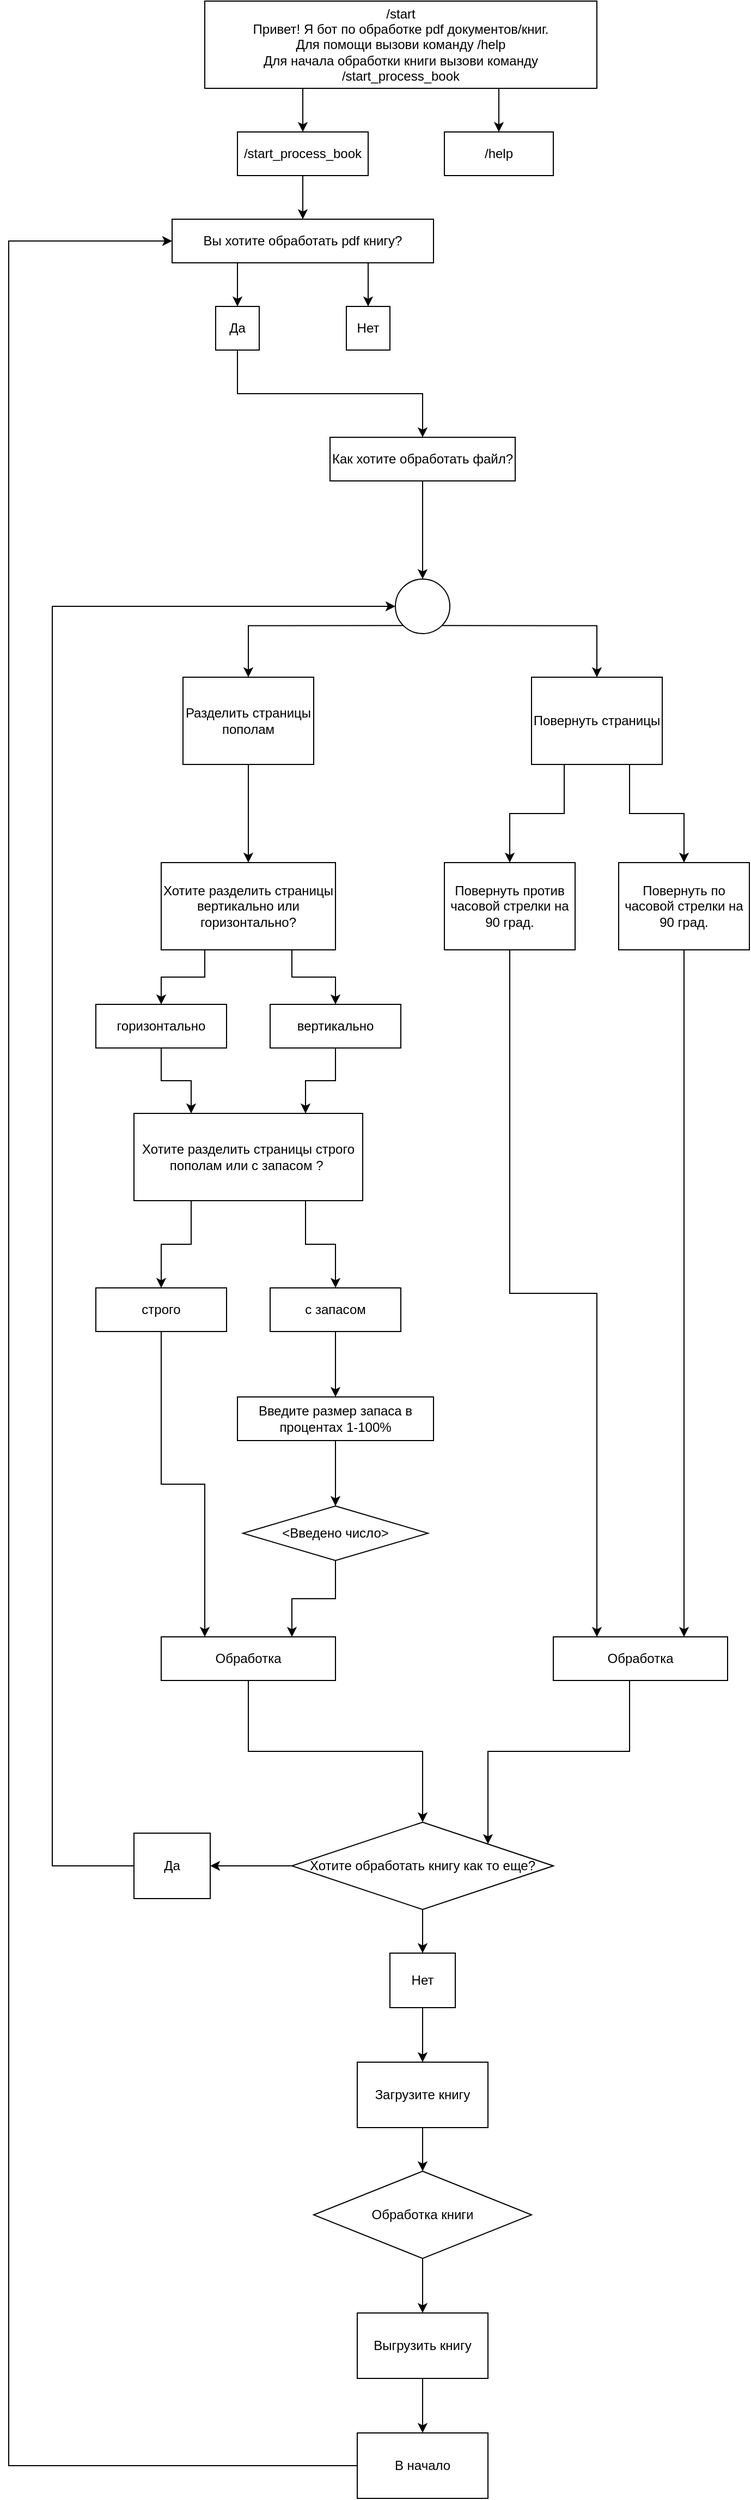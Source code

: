 <mxfile version="23.0.2" type="device">
  <diagram name="Page-1" id="UfepDOO38ELXpNe_VjGn">
    <mxGraphModel dx="2302" dy="1267" grid="1" gridSize="10" guides="1" tooltips="1" connect="1" arrows="1" fold="1" page="1" pageScale="1" pageWidth="827" pageHeight="1169" math="0" shadow="0">
      <root>
        <mxCell id="0" />
        <mxCell id="1" parent="0" />
        <mxCell id="fcVAyz2zbUm_ImmnrmvF-6" style="edgeStyle=orthogonalEdgeStyle;rounded=0;orthogonalLoop=1;jettySize=auto;html=1;exitX=0.25;exitY=1;exitDx=0;exitDy=0;entryX=0.5;entryY=0;entryDx=0;entryDy=0;" parent="1" source="fcVAyz2zbUm_ImmnrmvF-1" target="fcVAyz2zbUm_ImmnrmvF-2" edge="1">
          <mxGeometry relative="1" as="geometry" />
        </mxCell>
        <mxCell id="fcVAyz2zbUm_ImmnrmvF-7" style="edgeStyle=orthogonalEdgeStyle;rounded=0;orthogonalLoop=1;jettySize=auto;html=1;exitX=0.75;exitY=1;exitDx=0;exitDy=0;entryX=0.5;entryY=0;entryDx=0;entryDy=0;" parent="1" source="fcVAyz2zbUm_ImmnrmvF-1" target="fcVAyz2zbUm_ImmnrmvF-3" edge="1">
          <mxGeometry relative="1" as="geometry" />
        </mxCell>
        <mxCell id="fcVAyz2zbUm_ImmnrmvF-1" value="/start&lt;br&gt;Привет! Я бот по обработке pdf документов/книг.&lt;br&gt;Для помощи вызови команду /help&lt;br&gt;Для начала обработки книги вызови команду /start_process_book&lt;br&gt;" style="rounded=0;whiteSpace=wrap;html=1;" parent="1" vertex="1">
          <mxGeometry x="200" y="40" width="360" height="80" as="geometry" />
        </mxCell>
        <mxCell id="fcVAyz2zbUm_ImmnrmvF-9" style="edgeStyle=orthogonalEdgeStyle;rounded=0;orthogonalLoop=1;jettySize=auto;html=1;exitX=0.5;exitY=1;exitDx=0;exitDy=0;entryX=0.5;entryY=0;entryDx=0;entryDy=0;" parent="1" source="fcVAyz2zbUm_ImmnrmvF-2" target="fcVAyz2zbUm_ImmnrmvF-8" edge="1">
          <mxGeometry relative="1" as="geometry" />
        </mxCell>
        <mxCell id="fcVAyz2zbUm_ImmnrmvF-2" value="/start_process_book" style="rounded=0;whiteSpace=wrap;html=1;" parent="1" vertex="1">
          <mxGeometry x="230" y="160" width="120" height="40" as="geometry" />
        </mxCell>
        <mxCell id="fcVAyz2zbUm_ImmnrmvF-3" value="/help" style="whiteSpace=wrap;html=1;" parent="1" vertex="1">
          <mxGeometry x="420" y="160" width="100" height="40" as="geometry" />
        </mxCell>
        <mxCell id="fcVAyz2zbUm_ImmnrmvF-13" style="edgeStyle=orthogonalEdgeStyle;rounded=0;orthogonalLoop=1;jettySize=auto;html=1;exitX=0.75;exitY=1;exitDx=0;exitDy=0;entryX=0.5;entryY=0;entryDx=0;entryDy=0;" parent="1" source="fcVAyz2zbUm_ImmnrmvF-8" target="fcVAyz2zbUm_ImmnrmvF-12" edge="1">
          <mxGeometry relative="1" as="geometry" />
        </mxCell>
        <mxCell id="fcVAyz2zbUm_ImmnrmvF-14" style="edgeStyle=orthogonalEdgeStyle;rounded=0;orthogonalLoop=1;jettySize=auto;html=1;exitX=0.25;exitY=1;exitDx=0;exitDy=0;entryX=0.5;entryY=0;entryDx=0;entryDy=0;" parent="1" source="fcVAyz2zbUm_ImmnrmvF-8" target="fcVAyz2zbUm_ImmnrmvF-10" edge="1">
          <mxGeometry relative="1" as="geometry" />
        </mxCell>
        <mxCell id="fcVAyz2zbUm_ImmnrmvF-8" value="Вы хотите обработать pdf книгу?" style="rounded=0;whiteSpace=wrap;html=1;" parent="1" vertex="1">
          <mxGeometry x="170" y="240" width="240" height="40" as="geometry" />
        </mxCell>
        <mxCell id="fcVAyz2zbUm_ImmnrmvF-16" style="edgeStyle=orthogonalEdgeStyle;rounded=0;orthogonalLoop=1;jettySize=auto;html=1;exitX=0.5;exitY=1;exitDx=0;exitDy=0;entryX=0.5;entryY=0;entryDx=0;entryDy=0;" parent="1" source="fcVAyz2zbUm_ImmnrmvF-10" target="fcVAyz2zbUm_ImmnrmvF-19" edge="1">
          <mxGeometry relative="1" as="geometry">
            <mxPoint x="380" y="440" as="targetPoint" />
          </mxGeometry>
        </mxCell>
        <mxCell id="fcVAyz2zbUm_ImmnrmvF-10" value="Да" style="rounded=0;whiteSpace=wrap;html=1;" parent="1" vertex="1">
          <mxGeometry x="210" y="320" width="40" height="40" as="geometry" />
        </mxCell>
        <mxCell id="fcVAyz2zbUm_ImmnrmvF-12" value="Нет" style="rounded=0;whiteSpace=wrap;html=1;" parent="1" vertex="1">
          <mxGeometry x="330" y="320" width="40" height="40" as="geometry" />
        </mxCell>
        <mxCell id="fcVAyz2zbUm_ImmnrmvF-19" value="Как хотите обработать файл?" style="rounded=0;whiteSpace=wrap;html=1;" parent="1" vertex="1">
          <mxGeometry x="315" y="440" width="170" height="40" as="geometry" />
        </mxCell>
        <mxCell id="fcVAyz2zbUm_ImmnrmvF-33" style="edgeStyle=orthogonalEdgeStyle;rounded=0;orthogonalLoop=1;jettySize=auto;html=1;exitX=0.5;exitY=1;exitDx=0;exitDy=0;entryX=0.5;entryY=0;entryDx=0;entryDy=0;" parent="1" source="fcVAyz2zbUm_ImmnrmvF-21" target="fcVAyz2zbUm_ImmnrmvF-30" edge="1">
          <mxGeometry relative="1" as="geometry" />
        </mxCell>
        <mxCell id="fcVAyz2zbUm_ImmnrmvF-21" value="Разделить страницы пополам" style="rounded=0;whiteSpace=wrap;html=1;" parent="1" vertex="1">
          <mxGeometry x="180" y="660" width="120" height="80" as="geometry" />
        </mxCell>
        <mxCell id="fcVAyz2zbUm_ImmnrmvF-72" style="edgeStyle=orthogonalEdgeStyle;rounded=0;orthogonalLoop=1;jettySize=auto;html=1;exitX=0.5;exitY=1;exitDx=0;exitDy=0;entryX=0.25;entryY=0;entryDx=0;entryDy=0;" parent="1" source="fcVAyz2zbUm_ImmnrmvF-22" target="fcVAyz2zbUm_ImmnrmvF-71" edge="1">
          <mxGeometry relative="1" as="geometry">
            <mxPoint x="560" y="1360" as="targetPoint" />
          </mxGeometry>
        </mxCell>
        <mxCell id="fcVAyz2zbUm_ImmnrmvF-22" value="Повернуть против часовой стрелки на 90 град." style="rounded=0;whiteSpace=wrap;html=1;" parent="1" vertex="1">
          <mxGeometry x="420" y="830" width="120" height="80" as="geometry" />
        </mxCell>
        <mxCell id="fcVAyz2zbUm_ImmnrmvF-73" style="edgeStyle=orthogonalEdgeStyle;rounded=0;orthogonalLoop=1;jettySize=auto;html=1;exitX=0.5;exitY=1;exitDx=0;exitDy=0;entryX=0.75;entryY=0;entryDx=0;entryDy=0;" parent="1" source="fcVAyz2zbUm_ImmnrmvF-23" target="fcVAyz2zbUm_ImmnrmvF-71" edge="1">
          <mxGeometry relative="1" as="geometry" />
        </mxCell>
        <mxCell id="fcVAyz2zbUm_ImmnrmvF-23" value="Повернуть по часовой стрелки на 90 град." style="rounded=0;whiteSpace=wrap;html=1;" parent="1" vertex="1">
          <mxGeometry x="580" y="830" width="120" height="80" as="geometry" />
        </mxCell>
        <mxCell id="fcVAyz2zbUm_ImmnrmvF-43" style="edgeStyle=orthogonalEdgeStyle;rounded=0;orthogonalLoop=1;jettySize=auto;html=1;exitX=0.75;exitY=1;exitDx=0;exitDy=0;entryX=0.5;entryY=0;entryDx=0;entryDy=0;" parent="1" source="fcVAyz2zbUm_ImmnrmvF-27" target="fcVAyz2zbUm_ImmnrmvF-39" edge="1">
          <mxGeometry relative="1" as="geometry" />
        </mxCell>
        <mxCell id="fcVAyz2zbUm_ImmnrmvF-46" style="edgeStyle=orthogonalEdgeStyle;rounded=0;orthogonalLoop=1;jettySize=auto;html=1;exitX=0.25;exitY=1;exitDx=0;exitDy=0;entryX=0.5;entryY=0;entryDx=0;entryDy=0;" parent="1" source="fcVAyz2zbUm_ImmnrmvF-27" target="fcVAyz2zbUm_ImmnrmvF-38" edge="1">
          <mxGeometry relative="1" as="geometry" />
        </mxCell>
        <mxCell id="fcVAyz2zbUm_ImmnrmvF-27" value="Хотите разделить страницы строго пополам или с запасом ?&amp;nbsp;" style="rounded=0;whiteSpace=wrap;html=1;" parent="1" vertex="1">
          <mxGeometry x="135" y="1060" width="210" height="80" as="geometry" />
        </mxCell>
        <mxCell id="fcVAyz2zbUm_ImmnrmvF-34" style="edgeStyle=orthogonalEdgeStyle;rounded=0;orthogonalLoop=1;jettySize=auto;html=1;exitX=0.25;exitY=1;exitDx=0;exitDy=0;entryX=0.5;entryY=0;entryDx=0;entryDy=0;" parent="1" source="fcVAyz2zbUm_ImmnrmvF-30" target="fcVAyz2zbUm_ImmnrmvF-31" edge="1">
          <mxGeometry relative="1" as="geometry" />
        </mxCell>
        <mxCell id="fcVAyz2zbUm_ImmnrmvF-35" style="edgeStyle=orthogonalEdgeStyle;rounded=0;orthogonalLoop=1;jettySize=auto;html=1;exitX=0.75;exitY=1;exitDx=0;exitDy=0;entryX=0.5;entryY=0;entryDx=0;entryDy=0;" parent="1" source="fcVAyz2zbUm_ImmnrmvF-30" target="fcVAyz2zbUm_ImmnrmvF-32" edge="1">
          <mxGeometry relative="1" as="geometry" />
        </mxCell>
        <mxCell id="fcVAyz2zbUm_ImmnrmvF-30" value="Хотите разделить страницы вертикально или горизонтально?" style="rounded=0;whiteSpace=wrap;html=1;" parent="1" vertex="1">
          <mxGeometry x="160" y="830" width="160" height="80" as="geometry" />
        </mxCell>
        <mxCell id="fcVAyz2zbUm_ImmnrmvF-36" style="edgeStyle=orthogonalEdgeStyle;rounded=0;orthogonalLoop=1;jettySize=auto;html=1;exitX=0.5;exitY=1;exitDx=0;exitDy=0;entryX=0.25;entryY=0;entryDx=0;entryDy=0;" parent="1" source="fcVAyz2zbUm_ImmnrmvF-31" target="fcVAyz2zbUm_ImmnrmvF-27" edge="1">
          <mxGeometry relative="1" as="geometry" />
        </mxCell>
        <mxCell id="fcVAyz2zbUm_ImmnrmvF-31" value="горизонтально" style="rounded=0;whiteSpace=wrap;html=1;" parent="1" vertex="1">
          <mxGeometry x="100" y="960" width="120" height="40" as="geometry" />
        </mxCell>
        <mxCell id="fcVAyz2zbUm_ImmnrmvF-37" style="edgeStyle=orthogonalEdgeStyle;rounded=0;orthogonalLoop=1;jettySize=auto;html=1;exitX=0.5;exitY=1;exitDx=0;exitDy=0;entryX=0.75;entryY=0;entryDx=0;entryDy=0;" parent="1" source="fcVAyz2zbUm_ImmnrmvF-32" target="fcVAyz2zbUm_ImmnrmvF-27" edge="1">
          <mxGeometry relative="1" as="geometry" />
        </mxCell>
        <mxCell id="fcVAyz2zbUm_ImmnrmvF-32" value="вертикально" style="rounded=0;whiteSpace=wrap;html=1;" parent="1" vertex="1">
          <mxGeometry x="260" y="960" width="120" height="40" as="geometry" />
        </mxCell>
        <mxCell id="fcVAyz2zbUm_ImmnrmvF-48" style="edgeStyle=orthogonalEdgeStyle;rounded=0;orthogonalLoop=1;jettySize=auto;html=1;exitX=0.5;exitY=1;exitDx=0;exitDy=0;entryX=0.25;entryY=0;entryDx=0;entryDy=0;" parent="1" source="fcVAyz2zbUm_ImmnrmvF-38" target="fcVAyz2zbUm_ImmnrmvF-47" edge="1">
          <mxGeometry relative="1" as="geometry" />
        </mxCell>
        <mxCell id="fcVAyz2zbUm_ImmnrmvF-38" value="строго" style="rounded=0;whiteSpace=wrap;html=1;" parent="1" vertex="1">
          <mxGeometry x="100" y="1220" width="120" height="40" as="geometry" />
        </mxCell>
        <mxCell id="fcVAyz2zbUm_ImmnrmvF-44" style="edgeStyle=orthogonalEdgeStyle;rounded=0;orthogonalLoop=1;jettySize=auto;html=1;exitX=0.5;exitY=1;exitDx=0;exitDy=0;entryX=0.5;entryY=0;entryDx=0;entryDy=0;" parent="1" source="fcVAyz2zbUm_ImmnrmvF-39" target="fcVAyz2zbUm_ImmnrmvF-41" edge="1">
          <mxGeometry relative="1" as="geometry" />
        </mxCell>
        <mxCell id="fcVAyz2zbUm_ImmnrmvF-39" value="с запасом" style="rounded=0;whiteSpace=wrap;html=1;" parent="1" vertex="1">
          <mxGeometry x="260" y="1220" width="120" height="40" as="geometry" />
        </mxCell>
        <mxCell id="fcVAyz2zbUm_ImmnrmvF-45" style="edgeStyle=orthogonalEdgeStyle;rounded=0;orthogonalLoop=1;jettySize=auto;html=1;exitX=0.5;exitY=1;exitDx=0;exitDy=0;entryX=0.5;entryY=0;entryDx=0;entryDy=0;" parent="1" source="fcVAyz2zbUm_ImmnrmvF-41" target="fcVAyz2zbUm_ImmnrmvF-42" edge="1">
          <mxGeometry relative="1" as="geometry" />
        </mxCell>
        <mxCell id="fcVAyz2zbUm_ImmnrmvF-41" value="Введите размер запаса в процентах 1-100%" style="rounded=0;whiteSpace=wrap;html=1;" parent="1" vertex="1">
          <mxGeometry x="230" y="1320" width="180" height="40" as="geometry" />
        </mxCell>
        <mxCell id="fcVAyz2zbUm_ImmnrmvF-49" style="edgeStyle=orthogonalEdgeStyle;rounded=0;orthogonalLoop=1;jettySize=auto;html=1;exitX=0.5;exitY=1;exitDx=0;exitDy=0;entryX=0.75;entryY=0;entryDx=0;entryDy=0;" parent="1" source="fcVAyz2zbUm_ImmnrmvF-42" target="fcVAyz2zbUm_ImmnrmvF-47" edge="1">
          <mxGeometry relative="1" as="geometry" />
        </mxCell>
        <mxCell id="fcVAyz2zbUm_ImmnrmvF-42" value="&amp;lt;Введено число&amp;gt;" style="rhombus;whiteSpace=wrap;html=1;" parent="1" vertex="1">
          <mxGeometry x="235" y="1420" width="170" height="50" as="geometry" />
        </mxCell>
        <mxCell id="fcVAyz2zbUm_ImmnrmvF-51" style="edgeStyle=orthogonalEdgeStyle;rounded=0;orthogonalLoop=1;jettySize=auto;html=1;exitX=0.5;exitY=1;exitDx=0;exitDy=0;" parent="1" source="fcVAyz2zbUm_ImmnrmvF-47" target="fcVAyz2zbUm_ImmnrmvF-50" edge="1">
          <mxGeometry relative="1" as="geometry" />
        </mxCell>
        <mxCell id="fcVAyz2zbUm_ImmnrmvF-47" value="Обработка" style="rounded=0;whiteSpace=wrap;html=1;" parent="1" vertex="1">
          <mxGeometry x="160" y="1540" width="160" height="40" as="geometry" />
        </mxCell>
        <mxCell id="fcVAyz2zbUm_ImmnrmvF-52" style="edgeStyle=orthogonalEdgeStyle;rounded=0;orthogonalLoop=1;jettySize=auto;html=1;exitX=0;exitY=0.5;exitDx=0;exitDy=0;entryX=0;entryY=0.5;entryDx=0;entryDy=0;" parent="1" source="fcVAyz2zbUm_ImmnrmvF-57" target="fcVAyz2zbUm_ImmnrmvF-53" edge="1">
          <mxGeometry relative="1" as="geometry">
            <mxPoint x="60" y="560" as="targetPoint" />
            <Array as="points">
              <mxPoint x="60" y="1750" />
              <mxPoint x="60" y="595" />
            </Array>
          </mxGeometry>
        </mxCell>
        <mxCell id="fcVAyz2zbUm_ImmnrmvF-60" style="edgeStyle=orthogonalEdgeStyle;rounded=0;orthogonalLoop=1;jettySize=auto;html=1;exitX=0.5;exitY=1;exitDx=0;exitDy=0;entryX=0.5;entryY=0;entryDx=0;entryDy=0;" parent="1" source="fcVAyz2zbUm_ImmnrmvF-50" target="fcVAyz2zbUm_ImmnrmvF-59" edge="1">
          <mxGeometry relative="1" as="geometry" />
        </mxCell>
        <mxCell id="fcVAyz2zbUm_ImmnrmvF-70" style="edgeStyle=orthogonalEdgeStyle;rounded=0;orthogonalLoop=1;jettySize=auto;html=1;exitX=0;exitY=0.5;exitDx=0;exitDy=0;entryX=1;entryY=0.5;entryDx=0;entryDy=0;" parent="1" source="fcVAyz2zbUm_ImmnrmvF-50" target="fcVAyz2zbUm_ImmnrmvF-57" edge="1">
          <mxGeometry relative="1" as="geometry" />
        </mxCell>
        <mxCell id="fcVAyz2zbUm_ImmnrmvF-50" value="Хотите обработать книгу как то еще?" style="rhombus;whiteSpace=wrap;html=1;" parent="1" vertex="1">
          <mxGeometry x="280" y="1710" width="240" height="80" as="geometry" />
        </mxCell>
        <mxCell id="fcVAyz2zbUm_ImmnrmvF-54" value="" style="edgeStyle=orthogonalEdgeStyle;rounded=0;orthogonalLoop=1;jettySize=auto;html=1;exitX=0.5;exitY=1;exitDx=0;exitDy=0;entryX=0.5;entryY=0;entryDx=0;entryDy=0;" parent="1" source="fcVAyz2zbUm_ImmnrmvF-19" target="fcVAyz2zbUm_ImmnrmvF-53" edge="1">
          <mxGeometry relative="1" as="geometry">
            <mxPoint x="400" y="480" as="sourcePoint" />
            <mxPoint x="400" y="700" as="targetPoint" />
          </mxGeometry>
        </mxCell>
        <mxCell id="fcVAyz2zbUm_ImmnrmvF-55" style="edgeStyle=orthogonalEdgeStyle;rounded=0;orthogonalLoop=1;jettySize=auto;html=1;exitX=0;exitY=1;exitDx=0;exitDy=0;entryX=0.5;entryY=0;entryDx=0;entryDy=0;" parent="1" source="fcVAyz2zbUm_ImmnrmvF-53" target="fcVAyz2zbUm_ImmnrmvF-21" edge="1">
          <mxGeometry relative="1" as="geometry" />
        </mxCell>
        <mxCell id="fcVAyz2zbUm_ImmnrmvF-66" style="edgeStyle=orthogonalEdgeStyle;rounded=0;orthogonalLoop=1;jettySize=auto;html=1;exitX=1;exitY=1;exitDx=0;exitDy=0;entryX=0.5;entryY=0;entryDx=0;entryDy=0;" parent="1" source="fcVAyz2zbUm_ImmnrmvF-53" target="fcVAyz2zbUm_ImmnrmvF-65" edge="1">
          <mxGeometry relative="1" as="geometry" />
        </mxCell>
        <mxCell id="fcVAyz2zbUm_ImmnrmvF-53" value="" style="ellipse;whiteSpace=wrap;html=1;" parent="1" vertex="1">
          <mxGeometry x="375" y="570" width="50" height="50" as="geometry" />
        </mxCell>
        <mxCell id="fcVAyz2zbUm_ImmnrmvF-57" value="Да" style="rounded=0;whiteSpace=wrap;html=1;" parent="1" vertex="1">
          <mxGeometry x="135" y="1720" width="70" height="60" as="geometry" />
        </mxCell>
        <mxCell id="j59bHjAevsswObuVLSly-6" style="edgeStyle=orthogonalEdgeStyle;rounded=0;orthogonalLoop=1;jettySize=auto;html=1;exitX=0.5;exitY=1;exitDx=0;exitDy=0;entryX=0.5;entryY=0;entryDx=0;entryDy=0;" edge="1" parent="1" source="fcVAyz2zbUm_ImmnrmvF-59" target="j59bHjAevsswObuVLSly-1">
          <mxGeometry relative="1" as="geometry" />
        </mxCell>
        <mxCell id="fcVAyz2zbUm_ImmnrmvF-59" value="Нет" style="rounded=0;whiteSpace=wrap;html=1;" parent="1" vertex="1">
          <mxGeometry x="370" y="1830" width="60" height="50" as="geometry" />
        </mxCell>
        <mxCell id="fcVAyz2zbUm_ImmnrmvF-69" style="edgeStyle=orthogonalEdgeStyle;rounded=0;orthogonalLoop=1;jettySize=auto;html=1;exitX=0;exitY=0.5;exitDx=0;exitDy=0;entryX=0;entryY=0.5;entryDx=0;entryDy=0;" parent="1" source="fcVAyz2zbUm_ImmnrmvF-63" target="fcVAyz2zbUm_ImmnrmvF-8" edge="1">
          <mxGeometry relative="1" as="geometry">
            <Array as="points">
              <mxPoint x="20" y="2300" />
              <mxPoint x="20" y="260" />
            </Array>
          </mxGeometry>
        </mxCell>
        <mxCell id="fcVAyz2zbUm_ImmnrmvF-63" value="В начало" style="rounded=0;whiteSpace=wrap;html=1;" parent="1" vertex="1">
          <mxGeometry x="340" y="2270" width="120" height="60" as="geometry" />
        </mxCell>
        <mxCell id="fcVAyz2zbUm_ImmnrmvF-67" style="edgeStyle=orthogonalEdgeStyle;rounded=0;orthogonalLoop=1;jettySize=auto;html=1;exitX=0.25;exitY=1;exitDx=0;exitDy=0;entryX=0.5;entryY=0;entryDx=0;entryDy=0;" parent="1" source="fcVAyz2zbUm_ImmnrmvF-65" target="fcVAyz2zbUm_ImmnrmvF-22" edge="1">
          <mxGeometry relative="1" as="geometry" />
        </mxCell>
        <mxCell id="fcVAyz2zbUm_ImmnrmvF-68" style="edgeStyle=orthogonalEdgeStyle;rounded=0;orthogonalLoop=1;jettySize=auto;html=1;exitX=0.75;exitY=1;exitDx=0;exitDy=0;entryX=0.5;entryY=0;entryDx=0;entryDy=0;" parent="1" source="fcVAyz2zbUm_ImmnrmvF-65" target="fcVAyz2zbUm_ImmnrmvF-23" edge="1">
          <mxGeometry relative="1" as="geometry" />
        </mxCell>
        <mxCell id="fcVAyz2zbUm_ImmnrmvF-65" value="Повернуть страницы" style="rounded=0;whiteSpace=wrap;html=1;" parent="1" vertex="1">
          <mxGeometry x="500" y="660" width="120" height="80" as="geometry" />
        </mxCell>
        <mxCell id="fcVAyz2zbUm_ImmnrmvF-74" style="edgeStyle=orthogonalEdgeStyle;rounded=0;orthogonalLoop=1;jettySize=auto;html=1;exitX=0.5;exitY=1;exitDx=0;exitDy=0;entryX=1;entryY=0;entryDx=0;entryDy=0;" parent="1" source="fcVAyz2zbUm_ImmnrmvF-71" target="fcVAyz2zbUm_ImmnrmvF-50" edge="1">
          <mxGeometry relative="1" as="geometry">
            <Array as="points">
              <mxPoint x="590" y="1645" />
              <mxPoint x="460" y="1645" />
            </Array>
          </mxGeometry>
        </mxCell>
        <mxCell id="fcVAyz2zbUm_ImmnrmvF-71" value="Обработка" style="rounded=0;whiteSpace=wrap;html=1;" parent="1" vertex="1">
          <mxGeometry x="520" y="1540" width="160" height="40" as="geometry" />
        </mxCell>
        <mxCell id="j59bHjAevsswObuVLSly-7" style="edgeStyle=orthogonalEdgeStyle;rounded=0;orthogonalLoop=1;jettySize=auto;html=1;exitX=0.5;exitY=1;exitDx=0;exitDy=0;entryX=0.5;entryY=0;entryDx=0;entryDy=0;" edge="1" parent="1" source="j59bHjAevsswObuVLSly-1" target="j59bHjAevsswObuVLSly-2">
          <mxGeometry relative="1" as="geometry" />
        </mxCell>
        <mxCell id="j59bHjAevsswObuVLSly-1" value="Загрузите книгу" style="rounded=0;whiteSpace=wrap;html=1;" vertex="1" parent="1">
          <mxGeometry x="340" y="1930" width="120" height="60" as="geometry" />
        </mxCell>
        <mxCell id="j59bHjAevsswObuVLSly-8" style="edgeStyle=orthogonalEdgeStyle;rounded=0;orthogonalLoop=1;jettySize=auto;html=1;exitX=0.5;exitY=1;exitDx=0;exitDy=0;entryX=0.5;entryY=0;entryDx=0;entryDy=0;" edge="1" parent="1" source="j59bHjAevsswObuVLSly-2" target="j59bHjAevsswObuVLSly-4">
          <mxGeometry relative="1" as="geometry" />
        </mxCell>
        <mxCell id="j59bHjAevsswObuVLSly-2" value="Обработка книги" style="rhombus;whiteSpace=wrap;html=1;" vertex="1" parent="1">
          <mxGeometry x="300" y="2030" width="200" height="80" as="geometry" />
        </mxCell>
        <mxCell id="j59bHjAevsswObuVLSly-9" style="edgeStyle=orthogonalEdgeStyle;rounded=0;orthogonalLoop=1;jettySize=auto;html=1;exitX=0.5;exitY=1;exitDx=0;exitDy=0;entryX=0.5;entryY=0;entryDx=0;entryDy=0;" edge="1" parent="1" source="j59bHjAevsswObuVLSly-4" target="fcVAyz2zbUm_ImmnrmvF-63">
          <mxGeometry relative="1" as="geometry" />
        </mxCell>
        <mxCell id="j59bHjAevsswObuVLSly-4" value="Выгрузить книгу" style="rounded=0;whiteSpace=wrap;html=1;" vertex="1" parent="1">
          <mxGeometry x="340" y="2160" width="120" height="60" as="geometry" />
        </mxCell>
      </root>
    </mxGraphModel>
  </diagram>
</mxfile>
